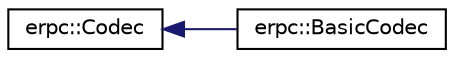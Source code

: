 digraph "Graphical Class Hierarchy"
{
  edge [fontname="Helvetica",fontsize="10",labelfontname="Helvetica",labelfontsize="10"];
  node [fontname="Helvetica",fontsize="10",shape=record];
  rankdir="LR";
  Node1 [label="erpc::Codec",height=0.2,width=0.4,color="black", fillcolor="white", style="filled",URL="$classerpc_1_1_codec.html",tooltip="Abstract serialization encoder/decoder interface. "];
  Node1 -> Node2 [dir="back",color="midnightblue",fontsize="10",style="solid",fontname="Helvetica"];
  Node2 [label="erpc::BasicCodec",height=0.2,width=0.4,color="black", fillcolor="white", style="filled",URL="$classerpc_1_1_basic_codec.html",tooltip="Simple binary serialization format. "];
}

